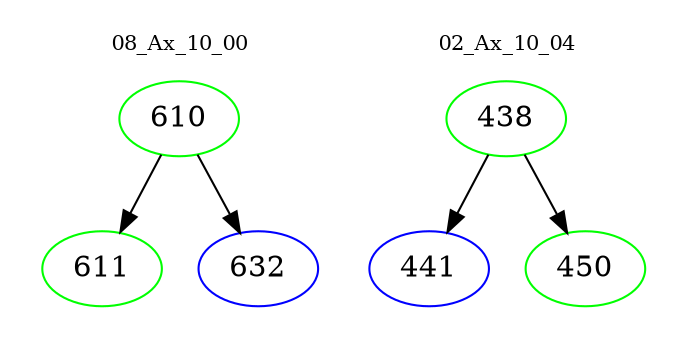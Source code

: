 digraph{
subgraph cluster_0 {
color = white
label = "08_Ax_10_00";
fontsize=10;
T0_610 [label="610", color="green"]
T0_610 -> T0_611 [color="black"]
T0_611 [label="611", color="green"]
T0_610 -> T0_632 [color="black"]
T0_632 [label="632", color="blue"]
}
subgraph cluster_1 {
color = white
label = "02_Ax_10_04";
fontsize=10;
T1_438 [label="438", color="green"]
T1_438 -> T1_441 [color="black"]
T1_441 [label="441", color="blue"]
T1_438 -> T1_450 [color="black"]
T1_450 [label="450", color="green"]
}
}
